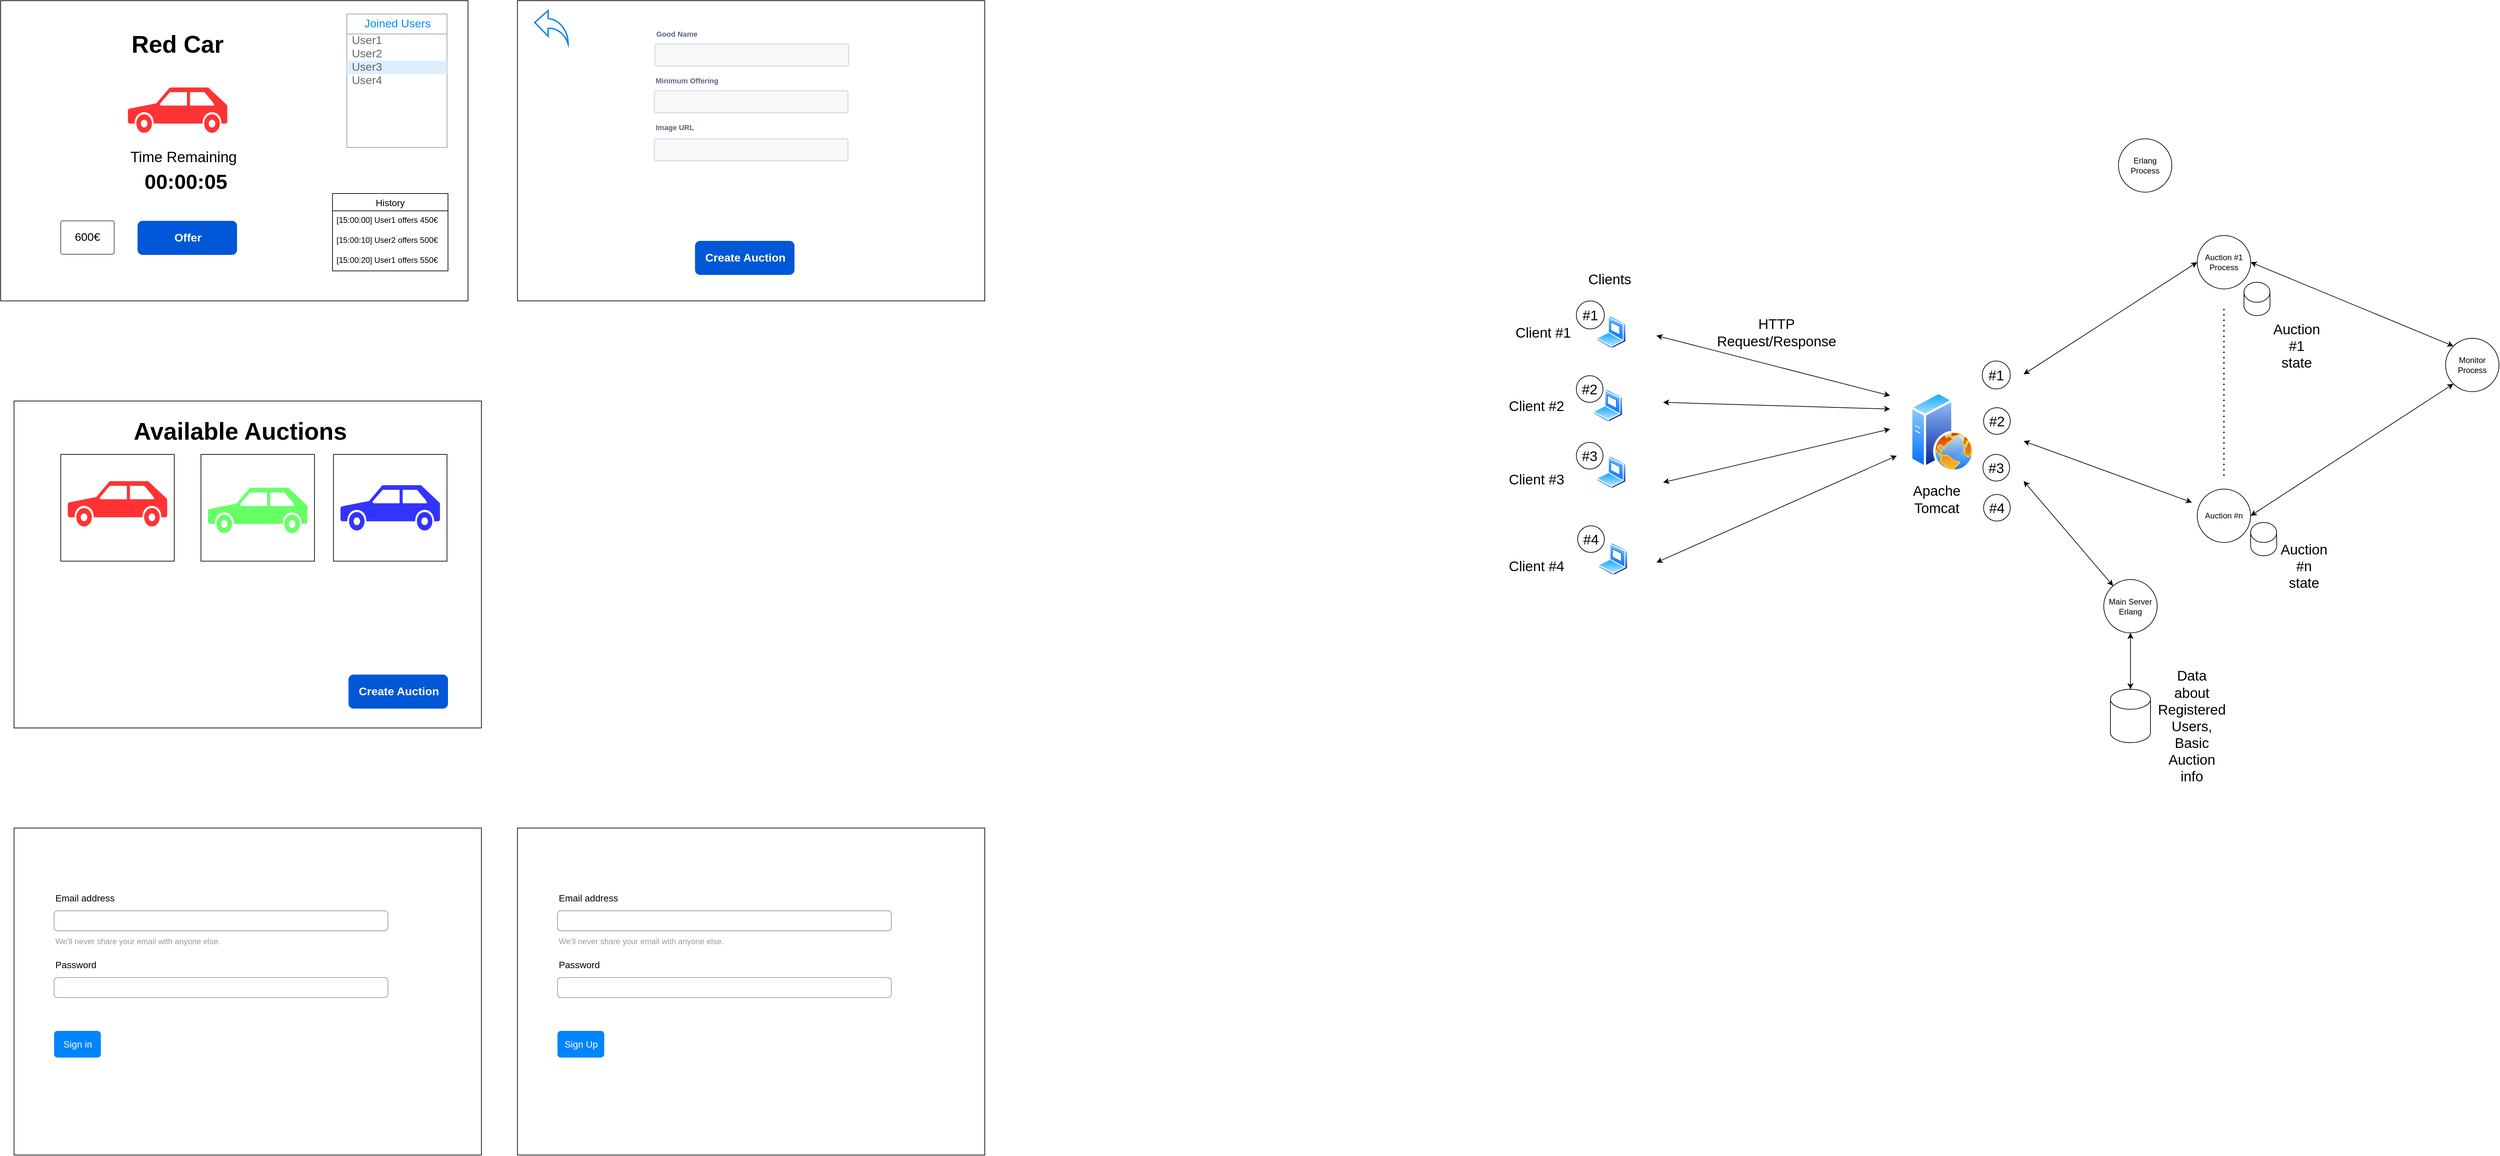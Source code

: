 <mxfile version="16.4.5" type="device"><diagram id="AAyC3lrXOzV0uvskXM_k" name="Page-1"><mxGraphModel dx="1884" dy="1304" grid="1" gridSize="10" guides="1" tooltips="1" connect="1" arrows="1" fold="1" page="1" pageScale="1" pageWidth="827" pageHeight="1169" math="0" shadow="0"><root><mxCell id="0"/><mxCell id="1" parent="0"/><mxCell id="7mlAIiychvpbXb9Y0mKv-1" value="" style="rounded=0;whiteSpace=wrap;html=1;" parent="1" vertex="1"><mxGeometry x="180" y="180" width="700" height="450" as="geometry"/></mxCell><mxCell id="7mlAIiychvpbXb9Y0mKv-38" value="" style="strokeWidth=1;shadow=0;dashed=0;align=center;html=1;shape=mxgraph.mockup.forms.rrect;rSize=0;strokeColor=#999999;fillColor=#ffffff;" parent="1" vertex="1"><mxGeometry x="698.5" y="200" width="150" height="200" as="geometry"/></mxCell><mxCell id="7mlAIiychvpbXb9Y0mKv-39" value="Joined Users" style="strokeWidth=1;shadow=0;dashed=0;align=center;html=1;shape=mxgraph.mockup.forms.rrect;rSize=0;strokeColor=#999999;fontColor=#008cff;fontSize=17;fillColor=#ffffff;resizeWidth=1;" parent="7mlAIiychvpbXb9Y0mKv-38" vertex="1"><mxGeometry width="150" height="30" relative="1" as="geometry"/></mxCell><mxCell id="7mlAIiychvpbXb9Y0mKv-40" value="User1" style="strokeWidth=1;shadow=0;dashed=0;align=center;html=1;shape=mxgraph.mockup.forms.anchor;fontSize=17;fontColor=#666666;align=left;spacingLeft=5;resizeWidth=1;" parent="7mlAIiychvpbXb9Y0mKv-38" vertex="1"><mxGeometry width="150" height="20" relative="1" as="geometry"><mxPoint y="30" as="offset"/></mxGeometry></mxCell><mxCell id="7mlAIiychvpbXb9Y0mKv-41" value="User2" style="strokeWidth=1;shadow=0;dashed=0;align=center;html=1;shape=mxgraph.mockup.forms.anchor;fontSize=17;fontColor=#666666;align=left;spacingLeft=5;resizeWidth=1;" parent="7mlAIiychvpbXb9Y0mKv-38" vertex="1"><mxGeometry width="150" height="20" relative="1" as="geometry"><mxPoint y="50" as="offset"/></mxGeometry></mxCell><mxCell id="7mlAIiychvpbXb9Y0mKv-42" value="User3" style="strokeWidth=1;shadow=0;dashed=0;align=center;html=1;shape=mxgraph.mockup.forms.rrect;rSize=0;fontSize=17;fontColor=#666666;align=left;spacingLeft=5;fillColor=#ddeeff;strokeColor=none;resizeWidth=1;" parent="7mlAIiychvpbXb9Y0mKv-38" vertex="1"><mxGeometry width="150" height="20" relative="1" as="geometry"><mxPoint y="70" as="offset"/></mxGeometry></mxCell><mxCell id="7mlAIiychvpbXb9Y0mKv-43" value="User4" style="strokeWidth=1;shadow=0;dashed=0;align=center;html=1;shape=mxgraph.mockup.forms.anchor;fontSize=17;fontColor=#666666;align=left;spacingLeft=5;resizeWidth=1;" parent="7mlAIiychvpbXb9Y0mKv-38" vertex="1"><mxGeometry width="150" height="20" relative="1" as="geometry"><mxPoint y="90" as="offset"/></mxGeometry></mxCell><mxCell id="7mlAIiychvpbXb9Y0mKv-46" value="History" style="swimlane;fontStyle=0;childLayout=stackLayout;horizontal=1;startSize=26;horizontalStack=0;resizeParent=1;resizeParentMax=0;resizeLast=0;collapsible=1;marginBottom=0;align=center;fontSize=14;" parent="1" vertex="1"><mxGeometry x="677" y="469" width="173" height="116" as="geometry"/></mxCell><mxCell id="7mlAIiychvpbXb9Y0mKv-47" value="[15:00:00] User1 offers 450€" style="text;strokeColor=none;fillColor=none;spacingLeft=4;spacingRight=4;overflow=hidden;rotatable=0;points=[[0,0.5],[1,0.5]];portConstraint=eastwest;fontSize=12;" parent="7mlAIiychvpbXb9Y0mKv-46" vertex="1"><mxGeometry y="26" width="173" height="30" as="geometry"/></mxCell><mxCell id="7mlAIiychvpbXb9Y0mKv-48" value="[15:00:10] User2 offers 500€" style="text;strokeColor=none;fillColor=none;spacingLeft=4;spacingRight=4;overflow=hidden;rotatable=0;points=[[0,0.5],[1,0.5]];portConstraint=eastwest;fontSize=12;" parent="7mlAIiychvpbXb9Y0mKv-46" vertex="1"><mxGeometry y="56" width="173" height="30" as="geometry"/></mxCell><mxCell id="7mlAIiychvpbXb9Y0mKv-49" value="[15:00:20] User1 offers 550€" style="text;strokeColor=none;fillColor=none;spacingLeft=4;spacingRight=4;overflow=hidden;rotatable=0;points=[[0,0.5],[1,0.5]];portConstraint=eastwest;fontSize=12;" parent="7mlAIiychvpbXb9Y0mKv-46" vertex="1"><mxGeometry y="86" width="173" height="30" as="geometry"/></mxCell><mxCell id="7mlAIiychvpbXb9Y0mKv-50" value="" style="shape=mxgraph.signs.transportation.car_3;html=1;pointerEvents=1;fillColor=#FF3333;strokeColor=none;verticalLabelPosition=bottom;verticalAlign=top;align=center;" parent="1" vertex="1"><mxGeometry x="370.5" y="310" width="149" height="68" as="geometry"/></mxCell><mxCell id="7mlAIiychvpbXb9Y0mKv-51" value="&lt;b&gt;&lt;font style=&quot;font-size: 36px&quot;&gt;Red Car&lt;/font&gt;&lt;/b&gt;" style="text;html=1;strokeColor=none;fillColor=none;align=center;verticalAlign=middle;whiteSpace=wrap;rounded=0;" parent="1" vertex="1"><mxGeometry x="360" y="210" width="170" height="70" as="geometry"/></mxCell><mxCell id="7mlAIiychvpbXb9Y0mKv-52" value="Time Remaining" style="text;html=1;strokeColor=none;fillColor=none;align=center;verticalAlign=middle;whiteSpace=wrap;rounded=0;fontSize=22;" parent="1" vertex="1"><mxGeometry x="370.5" y="400" width="166" height="30" as="geometry"/></mxCell><mxCell id="7mlAIiychvpbXb9Y0mKv-53" value="&lt;b&gt;&lt;font style=&quot;font-size: 31px&quot;&gt;00:00:05&lt;/font&gt;&lt;/b&gt;" style="text;html=1;strokeColor=none;fillColor=none;align=center;verticalAlign=middle;whiteSpace=wrap;rounded=0;fontSize=22;" parent="1" vertex="1"><mxGeometry x="385" y="420" width="145" height="61" as="geometry"/></mxCell><mxCell id="7mlAIiychvpbXb9Y0mKv-55" value="&lt;b&gt;&lt;font style=&quot;font-size: 17px&quot;&gt;Offer&lt;/font&gt;&lt;/b&gt;" style="rounded=1;fillColor=#0057D8;align=center;strokeColor=none;html=1;fontColor=#ffffff;fontSize=12;sketch=0;" parent="1" vertex="1"><mxGeometry x="385" y="510" width="149" height="51" as="geometry"/></mxCell><mxCell id="7mlAIiychvpbXb9Y0mKv-57" value="&lt;font style=&quot;font-size: 17px&quot;&gt;600€&lt;/font&gt;" style="strokeWidth=1;html=1;shadow=0;dashed=0;shape=mxgraph.ios.iTextInput;strokeColor=#444444;buttonText=;fontSize=8;whiteSpace=wrap;align=center;fillColor=none;" parent="1" vertex="1"><mxGeometry x="270" y="510" width="80" height="50" as="geometry"/></mxCell><mxCell id="7mlAIiychvpbXb9Y0mKv-58" value="" style="rounded=0;whiteSpace=wrap;html=1;" parent="1" vertex="1"><mxGeometry x="200" y="780" width="700" height="490" as="geometry"/></mxCell><mxCell id="7mlAIiychvpbXb9Y0mKv-83" value="" style="shape=mxgraph.signs.transportation.car_3;html=1;pointerEvents=1;fillColor=#FF3333;strokeColor=none;verticalLabelPosition=bottom;verticalAlign=top;align=center;" parent="1" vertex="1"><mxGeometry x="280.5" y="900" width="149" height="68" as="geometry"/></mxCell><mxCell id="7mlAIiychvpbXb9Y0mKv-85" value="" style="rounded=0;whiteSpace=wrap;html=1;fontSize=17;fillColor=none;" parent="1" vertex="1"><mxGeometry x="480" y="860" width="170" height="160" as="geometry"/></mxCell><mxCell id="7mlAIiychvpbXb9Y0mKv-88" value="" style="shape=mxgraph.signs.transportation.car_3;html=1;pointerEvents=1;fillColor=#66FF66;strokeColor=none;verticalLabelPosition=bottom;verticalAlign=top;align=center;" parent="1" vertex="1"><mxGeometry x="490.5" y="910" width="149" height="68" as="geometry"/></mxCell><mxCell id="7mlAIiychvpbXb9Y0mKv-89" value="&lt;b&gt;&lt;font style=&quot;font-size: 17px&quot;&gt;Create Auction&lt;/font&gt;&lt;/b&gt;" style="rounded=1;fillColor=#0057D8;align=center;strokeColor=none;html=1;fontColor=#ffffff;fontSize=12;sketch=0;" parent="1" vertex="1"><mxGeometry x="701" y="1190" width="149" height="51" as="geometry"/></mxCell><mxCell id="7mlAIiychvpbXb9Y0mKv-90" value="&lt;b&gt;&lt;font style=&quot;font-size: 36px&quot;&gt;Available Auctions&lt;/font&gt;&lt;/b&gt;" style="text;html=1;strokeColor=none;fillColor=none;align=center;verticalAlign=middle;whiteSpace=wrap;rounded=0;" parent="1" vertex="1"><mxGeometry x="377" y="790" width="324" height="70" as="geometry"/></mxCell><mxCell id="7mlAIiychvpbXb9Y0mKv-91" value="" style="rounded=0;whiteSpace=wrap;html=1;fontSize=17;fillColor=none;" parent="1" vertex="1"><mxGeometry x="678.5" y="860" width="170" height="160" as="geometry"/></mxCell><mxCell id="7mlAIiychvpbXb9Y0mKv-92" value="" style="shape=mxgraph.signs.transportation.car_3;html=1;pointerEvents=1;fillColor=#3333FF;strokeColor=none;verticalLabelPosition=bottom;verticalAlign=top;align=center;" parent="1" vertex="1"><mxGeometry x="689" y="906" width="149" height="68" as="geometry"/></mxCell><mxCell id="7mlAIiychvpbXb9Y0mKv-93" value="" style="rounded=0;whiteSpace=wrap;html=1;fontSize=17;fillColor=none;" parent="1" vertex="1"><mxGeometry x="270" y="860" width="170" height="160" as="geometry"/></mxCell><mxCell id="7mlAIiychvpbXb9Y0mKv-94" value="" style="rounded=0;whiteSpace=wrap;html=1;" parent="1" vertex="1"><mxGeometry x="954" y="180" width="700" height="450" as="geometry"/></mxCell><mxCell id="7mlAIiychvpbXb9Y0mKv-95" value="" style="html=1;verticalLabelPosition=bottom;align=center;labelBackgroundColor=#ffffff;verticalAlign=top;strokeWidth=2;strokeColor=#0080F0;shadow=0;dashed=0;shape=mxgraph.ios7.icons.back;fontSize=36;fillColor=none;" parent="1" vertex="1"><mxGeometry x="980" y="195" width="50" height="50" as="geometry"/></mxCell><mxCell id="7mlAIiychvpbXb9Y0mKv-100" value="Minimum Offering" style="fillColor=none;strokeColor=none;html=1;fontSize=11;fontStyle=0;align=left;fontColor=#596780;fontStyle=1;fontSize=11" parent="1" vertex="1"><mxGeometry x="1159" y="290" width="240" height="20" as="geometry"/></mxCell><mxCell id="7mlAIiychvpbXb9Y0mKv-101" value="" style="rounded=1;arcSize=9;fillColor=#F7F8F9;align=left;spacingLeft=5;strokeColor=#DEE1E6;html=1;strokeWidth=2;fontColor=#596780;fontSize=12" parent="1" vertex="1"><mxGeometry x="1159" y="315" width="290" height="33" as="geometry"/></mxCell><mxCell id="7mlAIiychvpbXb9Y0mKv-102" value="Good Name" style="fillColor=none;strokeColor=none;html=1;fontSize=11;fontStyle=0;align=left;fontColor=#596780;fontStyle=1;fontSize=11" parent="1" vertex="1"><mxGeometry x="1160" y="220" width="240" height="20" as="geometry"/></mxCell><mxCell id="7mlAIiychvpbXb9Y0mKv-103" value="" style="rounded=1;arcSize=9;fillColor=#F7F8F9;align=left;spacingLeft=5;strokeColor=#DEE1E6;html=1;strokeWidth=2;fontColor=#596780;fontSize=12" parent="1" vertex="1"><mxGeometry x="1160" y="245" width="290" height="33" as="geometry"/></mxCell><mxCell id="7mlAIiychvpbXb9Y0mKv-104" value="Image URL" style="fillColor=none;strokeColor=none;html=1;fontSize=11;fontStyle=0;align=left;fontColor=#596780;fontStyle=1;fontSize=11" parent="1" vertex="1"><mxGeometry x="1159" y="360" width="240" height="20" as="geometry"/></mxCell><mxCell id="7mlAIiychvpbXb9Y0mKv-105" value="" style="rounded=1;arcSize=9;fillColor=#F7F8F9;align=left;spacingLeft=5;strokeColor=#DEE1E6;html=1;strokeWidth=2;fontColor=#596780;fontSize=12" parent="1" vertex="1"><mxGeometry x="1159" y="387" width="290" height="33" as="geometry"/></mxCell><mxCell id="7mlAIiychvpbXb9Y0mKv-106" value="&lt;b&gt;&lt;font style=&quot;font-size: 17px&quot;&gt;Create Auction&lt;/font&gt;&lt;/b&gt;" style="rounded=1;fillColor=#0057D8;align=center;strokeColor=none;html=1;fontColor=#ffffff;fontSize=12;sketch=0;" parent="1" vertex="1"><mxGeometry x="1220" y="540" width="149" height="51" as="geometry"/></mxCell><mxCell id="7mlAIiychvpbXb9Y0mKv-107" value="" style="rounded=0;whiteSpace=wrap;html=1;" parent="1" vertex="1"><mxGeometry x="200" y="1420" width="700" height="490" as="geometry"/></mxCell><mxCell id="7mlAIiychvpbXb9Y0mKv-108" value="Email address" style="fillColor=none;strokeColor=none;align=left;fontSize=14;" parent="1" vertex="1"><mxGeometry width="260" height="40" relative="1" as="geometry"><mxPoint x="260" y="1504" as="offset"/></mxGeometry></mxCell><mxCell id="7mlAIiychvpbXb9Y0mKv-109" value="" style="html=1;shadow=0;dashed=0;shape=mxgraph.bootstrap.rrect;rSize=5;fillColor=none;strokeColor=#999999;align=left;spacing=15;fontSize=14;fontColor=#6C767D;" parent="1" vertex="1"><mxGeometry width="500" height="30" relative="1" as="geometry"><mxPoint x="260" y="1544" as="offset"/></mxGeometry></mxCell><mxCell id="7mlAIiychvpbXb9Y0mKv-110" value="We'll never share your email with anyone else." style="fillColor=none;strokeColor=none;align=left;spacing=2;fontSize=12;fontColor=#999999;" parent="1" vertex="1"><mxGeometry width="260" height="30" relative="1" as="geometry"><mxPoint x="260" y="1574" as="offset"/></mxGeometry></mxCell><mxCell id="7mlAIiychvpbXb9Y0mKv-111" value="Password" style="fillColor=none;strokeColor=none;align=left;fontSize=14;" parent="1" vertex="1"><mxGeometry width="260" height="40" relative="1" as="geometry"><mxPoint x="260" y="1604" as="offset"/></mxGeometry></mxCell><mxCell id="7mlAIiychvpbXb9Y0mKv-112" value="" style="html=1;shadow=0;dashed=0;shape=mxgraph.bootstrap.rrect;rSize=5;fillColor=none;strokeColor=#999999;align=left;spacing=15;fontSize=14;fontColor=#6C767D;" parent="1" vertex="1"><mxGeometry width="500" height="30" relative="1" as="geometry"><mxPoint x="260" y="1644" as="offset"/></mxGeometry></mxCell><mxCell id="7mlAIiychvpbXb9Y0mKv-114" value="Sign in" style="html=1;shadow=0;dashed=0;shape=mxgraph.bootstrap.rrect;rSize=5;fillColor=#0085FC;strokeColor=none;align=center;fontSize=14;fontColor=#FFFFFF;" parent="1" vertex="1"><mxGeometry width="70" height="40" relative="1" as="geometry"><mxPoint x="260" y="1724" as="offset"/></mxGeometry></mxCell><mxCell id="7mlAIiychvpbXb9Y0mKv-116" value="" style="rounded=0;whiteSpace=wrap;html=1;" parent="1" vertex="1"><mxGeometry x="954" y="1420" width="700" height="490" as="geometry"/></mxCell><mxCell id="7mlAIiychvpbXb9Y0mKv-117" value="Email address" style="fillColor=none;strokeColor=none;align=left;fontSize=14;" parent="1" vertex="1"><mxGeometry x="1014" y="1504" width="260" height="40" as="geometry"/></mxCell><mxCell id="7mlAIiychvpbXb9Y0mKv-118" value="" style="html=1;shadow=0;dashed=0;shape=mxgraph.bootstrap.rrect;rSize=5;fillColor=none;strokeColor=#999999;align=left;spacing=15;fontSize=14;fontColor=#6C767D;" parent="1" vertex="1"><mxGeometry x="1014" y="1544" width="500" height="30" as="geometry"/></mxCell><mxCell id="7mlAIiychvpbXb9Y0mKv-119" value="We'll never share your email with anyone else." style="fillColor=none;strokeColor=none;align=left;spacing=2;fontSize=12;fontColor=#999999;" parent="1" vertex="1"><mxGeometry x="1014" y="1574" width="260" height="30" as="geometry"/></mxCell><mxCell id="7mlAIiychvpbXb9Y0mKv-120" value="Password" style="fillColor=none;strokeColor=none;align=left;fontSize=14;" parent="1" vertex="1"><mxGeometry x="1014" y="1604" width="260" height="40" as="geometry"/></mxCell><mxCell id="7mlAIiychvpbXb9Y0mKv-121" value="" style="html=1;shadow=0;dashed=0;shape=mxgraph.bootstrap.rrect;rSize=5;fillColor=none;strokeColor=#999999;align=left;spacing=15;fontSize=14;fontColor=#6C767D;" parent="1" vertex="1"><mxGeometry x="1014" y="1644" width="500" height="30" as="geometry"/></mxCell><mxCell id="7mlAIiychvpbXb9Y0mKv-122" value="Sign Up" style="html=1;shadow=0;dashed=0;shape=mxgraph.bootstrap.rrect;rSize=5;fillColor=#0085FC;strokeColor=none;align=center;fontSize=14;fontColor=#FFFFFF;" parent="1" vertex="1"><mxGeometry x="1014" y="1724" width="70" height="40" as="geometry"/></mxCell><mxCell id="nW9M0cd0e0X061YmGpTz-1" value="Main Server Erlang" style="ellipse;whiteSpace=wrap;html=1;aspect=fixed;" parent="1" vertex="1"><mxGeometry x="3330" y="1047.5" width="80" height="80" as="geometry"/></mxCell><mxCell id="nW9M0cd0e0X061YmGpTz-2" value="" style="shape=cylinder3;whiteSpace=wrap;html=1;boundedLbl=1;backgroundOutline=1;size=15;" parent="1" vertex="1"><mxGeometry x="3340" y="1212" width="60" height="80" as="geometry"/></mxCell><mxCell id="nW9M0cd0e0X061YmGpTz-3" value="" style="aspect=fixed;perimeter=ellipsePerimeter;html=1;align=center;shadow=0;dashed=0;spacingTop=3;image;image=img/lib/active_directory/web_server.svg;" parent="1" vertex="1"><mxGeometry x="3040" y="766" width="96" height="120" as="geometry"/></mxCell><mxCell id="nW9M0cd0e0X061YmGpTz-4" value="" style="aspect=fixed;perimeter=ellipsePerimeter;html=1;align=center;shadow=0;dashed=0;spacingTop=3;image;image=img/lib/active_directory/laptop_client.svg;" parent="1" vertex="1"><mxGeometry x="2565" y="762" width="45" height="50" as="geometry"/></mxCell><mxCell id="nW9M0cd0e0X061YmGpTz-5" value="" style="aspect=fixed;perimeter=ellipsePerimeter;html=1;align=center;shadow=0;dashed=0;spacingTop=3;image;image=img/lib/active_directory/laptop_client.svg;" parent="1" vertex="1"><mxGeometry x="2570" y="862" width="45" height="50" as="geometry"/></mxCell><mxCell id="nW9M0cd0e0X061YmGpTz-6" value="" style="aspect=fixed;perimeter=ellipsePerimeter;html=1;align=center;shadow=0;dashed=0;spacingTop=3;image;image=img/lib/active_directory/laptop_client.svg;" parent="1" vertex="1"><mxGeometry x="2570" y="652" width="45" height="50" as="geometry"/></mxCell><mxCell id="nW9M0cd0e0X061YmGpTz-7" value="" style="endArrow=classic;startArrow=classic;html=1;rounded=0;" parent="1" edge="1"><mxGeometry width="50" height="50" relative="1" as="geometry"><mxPoint x="2670" y="902" as="sourcePoint"/><mxPoint x="3010" y="822" as="targetPoint"/></mxGeometry></mxCell><mxCell id="nW9M0cd0e0X061YmGpTz-8" value="" style="endArrow=classic;startArrow=classic;html=1;rounded=0;" parent="1" edge="1"><mxGeometry width="50" height="50" relative="1" as="geometry"><mxPoint x="2670" y="782" as="sourcePoint"/><mxPoint x="3010" y="792" as="targetPoint"/></mxGeometry></mxCell><mxCell id="nW9M0cd0e0X061YmGpTz-9" value="" style="endArrow=classic;startArrow=classic;html=1;rounded=0;" parent="1" edge="1"><mxGeometry width="50" height="50" relative="1" as="geometry"><mxPoint x="2660" y="682" as="sourcePoint"/><mxPoint x="3010" y="772" as="targetPoint"/></mxGeometry></mxCell><mxCell id="nW9M0cd0e0X061YmGpTz-12" value="Auction #1&lt;br&gt;Process" style="ellipse;whiteSpace=wrap;html=1;aspect=fixed;" parent="1" vertex="1"><mxGeometry x="3470" y="532" width="80" height="80" as="geometry"/></mxCell><mxCell id="nW9M0cd0e0X061YmGpTz-13" value="" style="endArrow=classic;startArrow=classic;html=1;rounded=0;entryX=0;entryY=0.5;entryDx=0;entryDy=0;" parent="1" target="nW9M0cd0e0X061YmGpTz-12" edge="1"><mxGeometry width="50" height="50" relative="1" as="geometry"><mxPoint x="3210" y="740" as="sourcePoint"/><mxPoint x="3020" y="842" as="targetPoint"/></mxGeometry></mxCell><mxCell id="nW9M0cd0e0X061YmGpTz-15" value="" style="endArrow=classic;startArrow=classic;html=1;rounded=0;exitX=0.5;exitY=0;exitDx=0;exitDy=0;exitPerimeter=0;entryX=0.5;entryY=1;entryDx=0;entryDy=0;" parent="1" source="nW9M0cd0e0X061YmGpTz-2" target="nW9M0cd0e0X061YmGpTz-1" edge="1"><mxGeometry width="50" height="50" relative="1" as="geometry"><mxPoint x="3101.3" y="1136.35" as="sourcePoint"/><mxPoint x="3091" y="1072" as="targetPoint"/></mxGeometry></mxCell><mxCell id="nW9M0cd0e0X061YmGpTz-17" value="Monitor Process" style="ellipse;whiteSpace=wrap;html=1;aspect=fixed;fillColor=none;" parent="1" vertex="1"><mxGeometry x="3842" y="686" width="80" height="80" as="geometry"/></mxCell><mxCell id="nW9M0cd0e0X061YmGpTz-18" value="" style="endArrow=classic;startArrow=classic;html=1;rounded=0;exitX=1;exitY=0.5;exitDx=0;exitDy=0;entryX=0;entryY=0;entryDx=0;entryDy=0;" parent="1" source="nW9M0cd0e0X061YmGpTz-12" target="nW9M0cd0e0X061YmGpTz-17" edge="1"><mxGeometry width="50" height="50" relative="1" as="geometry"><mxPoint x="3530.004" y="762.716" as="sourcePoint"/><mxPoint x="3651.72" y="713" as="targetPoint"/></mxGeometry></mxCell><mxCell id="nW9M0cd0e0X061YmGpTz-19" value="" style="endArrow=none;dashed=1;html=1;dashPattern=1 3;strokeWidth=2;rounded=0;" parent="1" edge="1"><mxGeometry width="50" height="50" relative="1" as="geometry"><mxPoint x="3510" y="642" as="sourcePoint"/><mxPoint x="3510" y="892" as="targetPoint"/></mxGeometry></mxCell><mxCell id="nW9M0cd0e0X061YmGpTz-21" value="Auction #n" style="ellipse;whiteSpace=wrap;html=1;aspect=fixed;fillColor=none;" parent="1" vertex="1"><mxGeometry x="3470" y="912" width="80" height="80" as="geometry"/></mxCell><mxCell id="nW9M0cd0e0X061YmGpTz-22" value="" style="endArrow=classic;startArrow=classic;html=1;rounded=0;entryX=0;entryY=1;entryDx=0;entryDy=0;exitX=1;exitY=0.5;exitDx=0;exitDy=0;" parent="1" source="nW9M0cd0e0X061YmGpTz-21" target="nW9M0cd0e0X061YmGpTz-17" edge="1"><mxGeometry width="50" height="50" relative="1" as="geometry"><mxPoint x="3840" y="762" as="sourcePoint"/><mxPoint x="3761.72" y="683" as="targetPoint"/></mxGeometry></mxCell><mxCell id="nW9M0cd0e0X061YmGpTz-25" value="" style="endArrow=classic;startArrow=classic;html=1;rounded=0;" parent="1" edge="1"><mxGeometry width="50" height="50" relative="1" as="geometry"><mxPoint x="2660" y="1022" as="sourcePoint"/><mxPoint x="3020" y="862" as="targetPoint"/></mxGeometry></mxCell><mxCell id="nW9M0cd0e0X061YmGpTz-26" value="" style="aspect=fixed;perimeter=ellipsePerimeter;html=1;align=center;shadow=0;dashed=0;spacingTop=3;image;image=img/lib/active_directory/laptop_client.svg;" parent="1" vertex="1"><mxGeometry x="2572.5" y="992" width="45" height="50" as="geometry"/></mxCell><mxCell id="WPU91FtjiszEBrVIJGpt-3" value="" style="endArrow=classic;startArrow=classic;html=1;rounded=0;" parent="1" edge="1" target="nW9M0cd0e0X061YmGpTz-1"><mxGeometry width="50" height="50" relative="1" as="geometry"><mxPoint x="3210" y="900" as="sourcePoint"/><mxPoint x="3300.98" y="1057" as="targetPoint"/></mxGeometry></mxCell><mxCell id="WPU91FtjiszEBrVIJGpt-4" value="" style="shape=cylinder3;whiteSpace=wrap;html=1;boundedLbl=1;backgroundOutline=1;size=15;" parent="1" vertex="1"><mxGeometry x="3540" y="602" width="39" height="50" as="geometry"/></mxCell><mxCell id="WPU91FtjiszEBrVIJGpt-5" value="" style="shape=cylinder3;whiteSpace=wrap;html=1;boundedLbl=1;backgroundOutline=1;size=15;" parent="1" vertex="1"><mxGeometry x="3550" y="962" width="39" height="50" as="geometry"/></mxCell><mxCell id="NG7M9w5mDSFDvHk8mjGH-2" value="Erlang Process" style="ellipse;whiteSpace=wrap;html=1;aspect=fixed;" vertex="1" parent="1"><mxGeometry x="3352" y="387" width="80" height="80" as="geometry"/></mxCell><mxCell id="NG7M9w5mDSFDvHk8mjGH-6" value="&lt;font style=&quot;font-size: 21px&quot;&gt;Apache Tomcat&lt;/font&gt;" style="text;html=1;strokeColor=none;fillColor=none;align=center;verticalAlign=middle;whiteSpace=wrap;rounded=0;" vertex="1" parent="1"><mxGeometry x="3050" y="912" width="60" height="30" as="geometry"/></mxCell><mxCell id="NG7M9w5mDSFDvHk8mjGH-7" value="" style="endArrow=classic;startArrow=classic;html=1;rounded=0;" edge="1" parent="1"><mxGeometry width="50" height="50" relative="1" as="geometry"><mxPoint x="3210" y="840" as="sourcePoint"/><mxPoint x="3462" y="932" as="targetPoint"/></mxGeometry></mxCell><mxCell id="NG7M9w5mDSFDvHk8mjGH-8" value="Data about Registered Users, Basic Auction info" style="text;html=1;strokeColor=none;fillColor=none;align=center;verticalAlign=middle;whiteSpace=wrap;rounded=0;fontSize=21;" vertex="1" parent="1"><mxGeometry x="3432" y="1252" width="60" height="30" as="geometry"/></mxCell><mxCell id="NG7M9w5mDSFDvHk8mjGH-11" value="Auction #n state" style="text;html=1;strokeColor=none;fillColor=none;align=center;verticalAlign=middle;whiteSpace=wrap;rounded=0;fontSize=21;" vertex="1" parent="1"><mxGeometry x="3600" y="1012" width="60" height="30" as="geometry"/></mxCell><mxCell id="NG7M9w5mDSFDvHk8mjGH-13" value="Auction #1 state" style="text;html=1;strokeColor=none;fillColor=none;align=center;verticalAlign=middle;whiteSpace=wrap;rounded=0;fontSize=21;" vertex="1" parent="1"><mxGeometry x="3589" y="682" width="60" height="30" as="geometry"/></mxCell><mxCell id="NG7M9w5mDSFDvHk8mjGH-14" value="Clients&amp;nbsp;" style="text;html=1;strokeColor=none;fillColor=none;align=center;verticalAlign=middle;whiteSpace=wrap;rounded=0;fontSize=21;" vertex="1" parent="1"><mxGeometry x="2562.5" y="582" width="60" height="30" as="geometry"/></mxCell><mxCell id="NG7M9w5mDSFDvHk8mjGH-15" value="HTTP Request/Response" style="text;html=1;strokeColor=none;fillColor=none;align=center;verticalAlign=middle;whiteSpace=wrap;rounded=0;fontSize=21;" vertex="1" parent="1"><mxGeometry x="2810" y="662" width="60" height="30" as="geometry"/></mxCell><mxCell id="NG7M9w5mDSFDvHk8mjGH-18" value="#1" style="ellipse;whiteSpace=wrap;html=1;aspect=fixed;fontSize=21;" vertex="1" parent="1"><mxGeometry x="3148" y="720" width="42" height="42" as="geometry"/></mxCell><mxCell id="NG7M9w5mDSFDvHk8mjGH-19" value="#2" style="ellipse;whiteSpace=wrap;html=1;aspect=fixed;fontSize=21;" vertex="1" parent="1"><mxGeometry x="3150" y="790" width="40" height="40" as="geometry"/></mxCell><mxCell id="NG7M9w5mDSFDvHk8mjGH-22" value="#3" style="ellipse;whiteSpace=wrap;html=1;aspect=fixed;fontSize=21;" vertex="1" parent="1"><mxGeometry x="3149" y="860" width="40" height="40" as="geometry"/></mxCell><mxCell id="NG7M9w5mDSFDvHk8mjGH-23" value="#4" style="ellipse;whiteSpace=wrap;html=1;aspect=fixed;fontSize=21;" vertex="1" parent="1"><mxGeometry x="3150" y="920" width="40" height="40" as="geometry"/></mxCell><mxCell id="NG7M9w5mDSFDvHk8mjGH-24" value="Client #1" style="text;html=1;strokeColor=none;fillColor=none;align=center;verticalAlign=middle;whiteSpace=wrap;rounded=0;fontSize=21;" vertex="1" parent="1"><mxGeometry x="2440" y="662" width="101" height="30" as="geometry"/></mxCell><mxCell id="NG7M9w5mDSFDvHk8mjGH-25" value="Client #2" style="text;html=1;strokeColor=none;fillColor=none;align=center;verticalAlign=middle;whiteSpace=wrap;rounded=0;fontSize=21;" vertex="1" parent="1"><mxGeometry x="2430" y="772" width="101" height="30" as="geometry"/></mxCell><mxCell id="NG7M9w5mDSFDvHk8mjGH-26" value="Client #3" style="text;html=1;strokeColor=none;fillColor=none;align=center;verticalAlign=middle;whiteSpace=wrap;rounded=0;fontSize=21;" vertex="1" parent="1"><mxGeometry x="2430" y="882" width="101" height="30" as="geometry"/></mxCell><mxCell id="NG7M9w5mDSFDvHk8mjGH-27" value="Client #4" style="text;html=1;strokeColor=none;fillColor=none;align=center;verticalAlign=middle;whiteSpace=wrap;rounded=0;fontSize=21;" vertex="1" parent="1"><mxGeometry x="2430" y="1012" width="101" height="30" as="geometry"/></mxCell><mxCell id="NG7M9w5mDSFDvHk8mjGH-29" value="#1" style="ellipse;whiteSpace=wrap;html=1;aspect=fixed;fontSize=21;" vertex="1" parent="1"><mxGeometry x="2540" y="630" width="42" height="42" as="geometry"/></mxCell><mxCell id="NG7M9w5mDSFDvHk8mjGH-30" value="#2" style="ellipse;whiteSpace=wrap;html=1;aspect=fixed;fontSize=21;" vertex="1" parent="1"><mxGeometry x="2540" y="742" width="40" height="40" as="geometry"/></mxCell><mxCell id="NG7M9w5mDSFDvHk8mjGH-31" value="#3" style="ellipse;whiteSpace=wrap;html=1;aspect=fixed;fontSize=21;" vertex="1" parent="1"><mxGeometry x="2540" y="842" width="40" height="40" as="geometry"/></mxCell><mxCell id="NG7M9w5mDSFDvHk8mjGH-32" value="#4" style="ellipse;whiteSpace=wrap;html=1;aspect=fixed;fontSize=21;" vertex="1" parent="1"><mxGeometry x="2542" y="967" width="40" height="40" as="geometry"/></mxCell></root></mxGraphModel></diagram></mxfile>